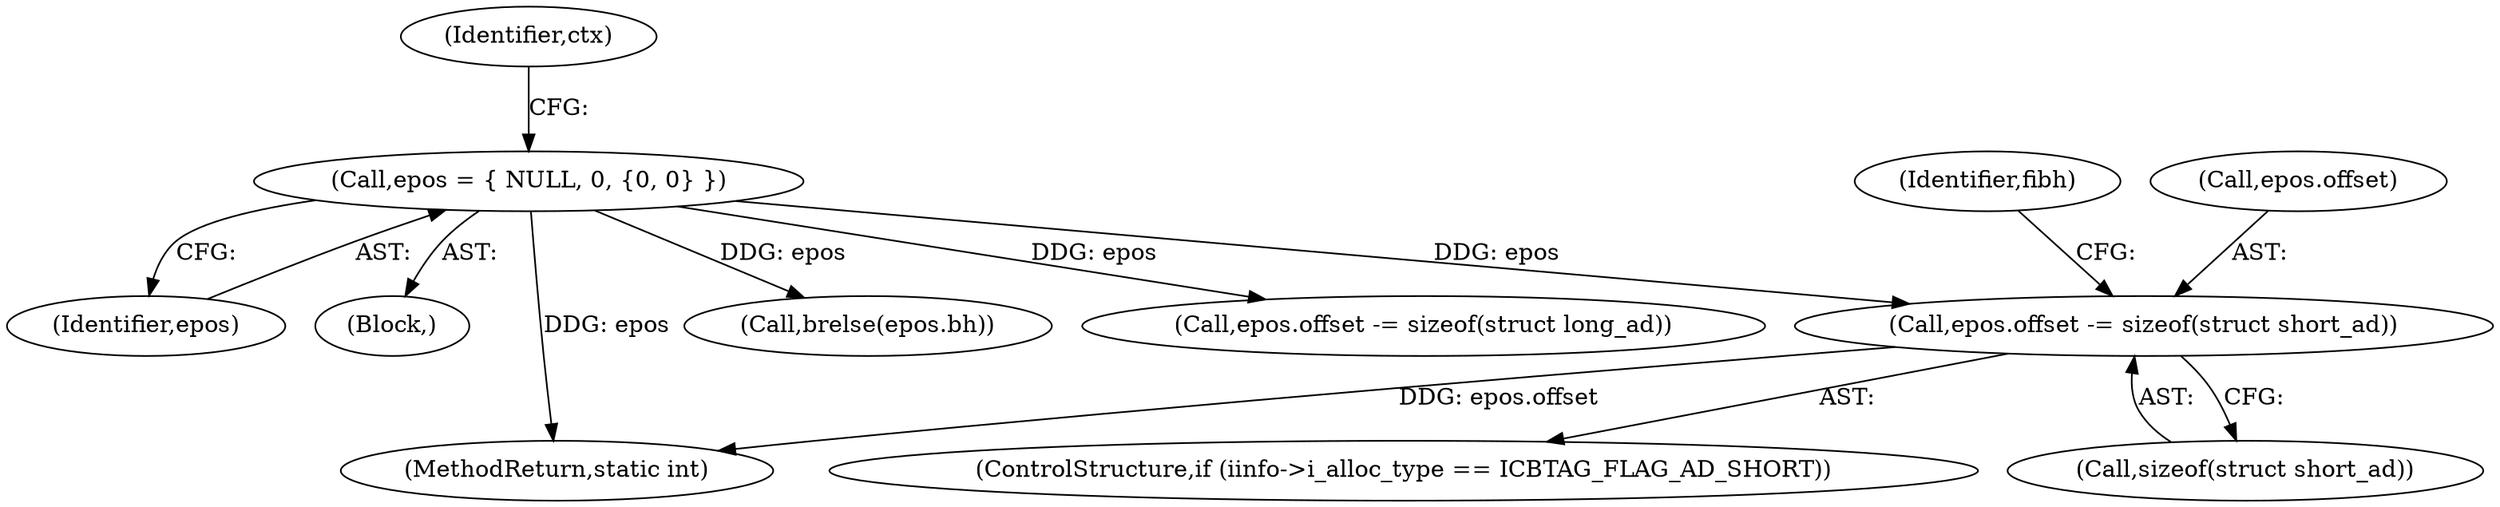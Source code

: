 digraph "0_linux_0e5cc9a40ada6046e6bc3bdfcd0c0d7e4b706b14@API" {
"1000290" [label="(Call,epos.offset -= sizeof(struct short_ad))"];
"1000154" [label="(Call,epos = { NULL, 0, {0, 0} })"];
"1000690" [label="(Call,brelse(epos.bh))"];
"1000294" [label="(Call,sizeof(struct short_ad))"];
"1000303" [label="(Call,epos.offset -= sizeof(struct long_ad))"];
"1000155" [label="(Identifier,epos)"];
"1000318" [label="(Identifier,fibh)"];
"1000154" [label="(Call,epos = { NULL, 0, {0, 0} })"];
"1000159" [label="(Identifier,ctx)"];
"1000290" [label="(Call,epos.offset -= sizeof(struct short_ad))"];
"1000105" [label="(Block,)"];
"1000291" [label="(Call,epos.offset)"];
"1000284" [label="(ControlStructure,if (iinfo->i_alloc_type == ICBTAG_FLAG_AD_SHORT))"];
"1000698" [label="(MethodReturn,static int)"];
"1000290" -> "1000284"  [label="AST: "];
"1000290" -> "1000294"  [label="CFG: "];
"1000291" -> "1000290"  [label="AST: "];
"1000294" -> "1000290"  [label="AST: "];
"1000318" -> "1000290"  [label="CFG: "];
"1000290" -> "1000698"  [label="DDG: epos.offset"];
"1000154" -> "1000290"  [label="DDG: epos"];
"1000154" -> "1000105"  [label="AST: "];
"1000154" -> "1000155"  [label="CFG: "];
"1000155" -> "1000154"  [label="AST: "];
"1000159" -> "1000154"  [label="CFG: "];
"1000154" -> "1000698"  [label="DDG: epos"];
"1000154" -> "1000303"  [label="DDG: epos"];
"1000154" -> "1000690"  [label="DDG: epos"];
}
